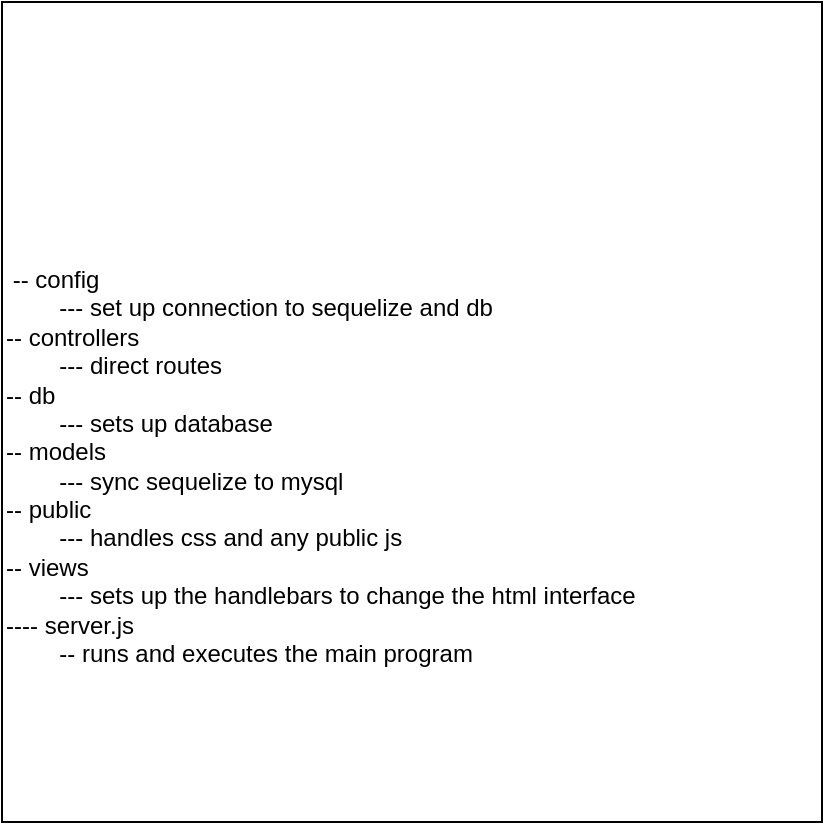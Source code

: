 <mxfile>
    <diagram id="7QLNqqDTLQDimUufgMYE" name="Page-1">
        <mxGraphModel dx="548" dy="539" grid="1" gridSize="10" guides="1" tooltips="1" connect="1" arrows="1" fold="1" page="1" pageScale="1" pageWidth="850" pageHeight="1100" math="0" shadow="0">
            <root>
                <mxCell id="0"/>
                <mxCell id="1" parent="0"/>
                <mxCell id="10" value="" style="whiteSpace=wrap;html=1;aspect=fixed;" vertex="1" parent="1">
                    <mxGeometry x="70" y="60" width="410" height="410" as="geometry"/>
                </mxCell>
                <mxCell id="11" value="&lt;br&gt;&amp;nbsp;-- config&amp;nbsp;&lt;br&gt;&lt;span style=&quot;white-space: pre;&quot;&gt;&#9;&lt;/span&gt;--- set up connection to sequelize and db&lt;br&gt;-- controllers&lt;br&gt;&lt;span style=&quot;white-space: pre;&quot;&gt;&#9;&lt;/span&gt;--- direct routes&amp;nbsp;&lt;br&gt;-- db&amp;nbsp;&lt;br&gt;&lt;span style=&quot;white-space: pre;&quot;&gt;&#9;&lt;/span&gt;--- sets up database&lt;br&gt;-- models&lt;br&gt;&lt;span style=&quot;white-space: pre;&quot;&gt;&#9;&lt;/span&gt;--- sync sequelize to mysql&lt;br&gt;-- public&amp;nbsp;&lt;br&gt;&lt;span style=&quot;white-space: pre;&quot;&gt;&#9;&lt;/span&gt;--- handles css and any public js&lt;br&gt;-- views&amp;nbsp;&lt;br&gt;&lt;span style=&quot;white-space: pre;&quot;&gt;&#9;&lt;/span&gt;--- sets up the handlebars to change the html interface&lt;br&gt;---- server.js&amp;nbsp;&lt;br&gt;&lt;span style=&quot;white-space: pre;&quot;&gt;&#9;&lt;/span&gt;-- runs and executes the main program" style="text;html=1;strokeColor=none;fillColor=none;align=left;verticalAlign=middle;whiteSpace=wrap;rounded=0;" vertex="1" parent="1">
                    <mxGeometry x="70" y="100" width="410" height="370" as="geometry"/>
                </mxCell>
            </root>
        </mxGraphModel>
    </diagram>
</mxfile>